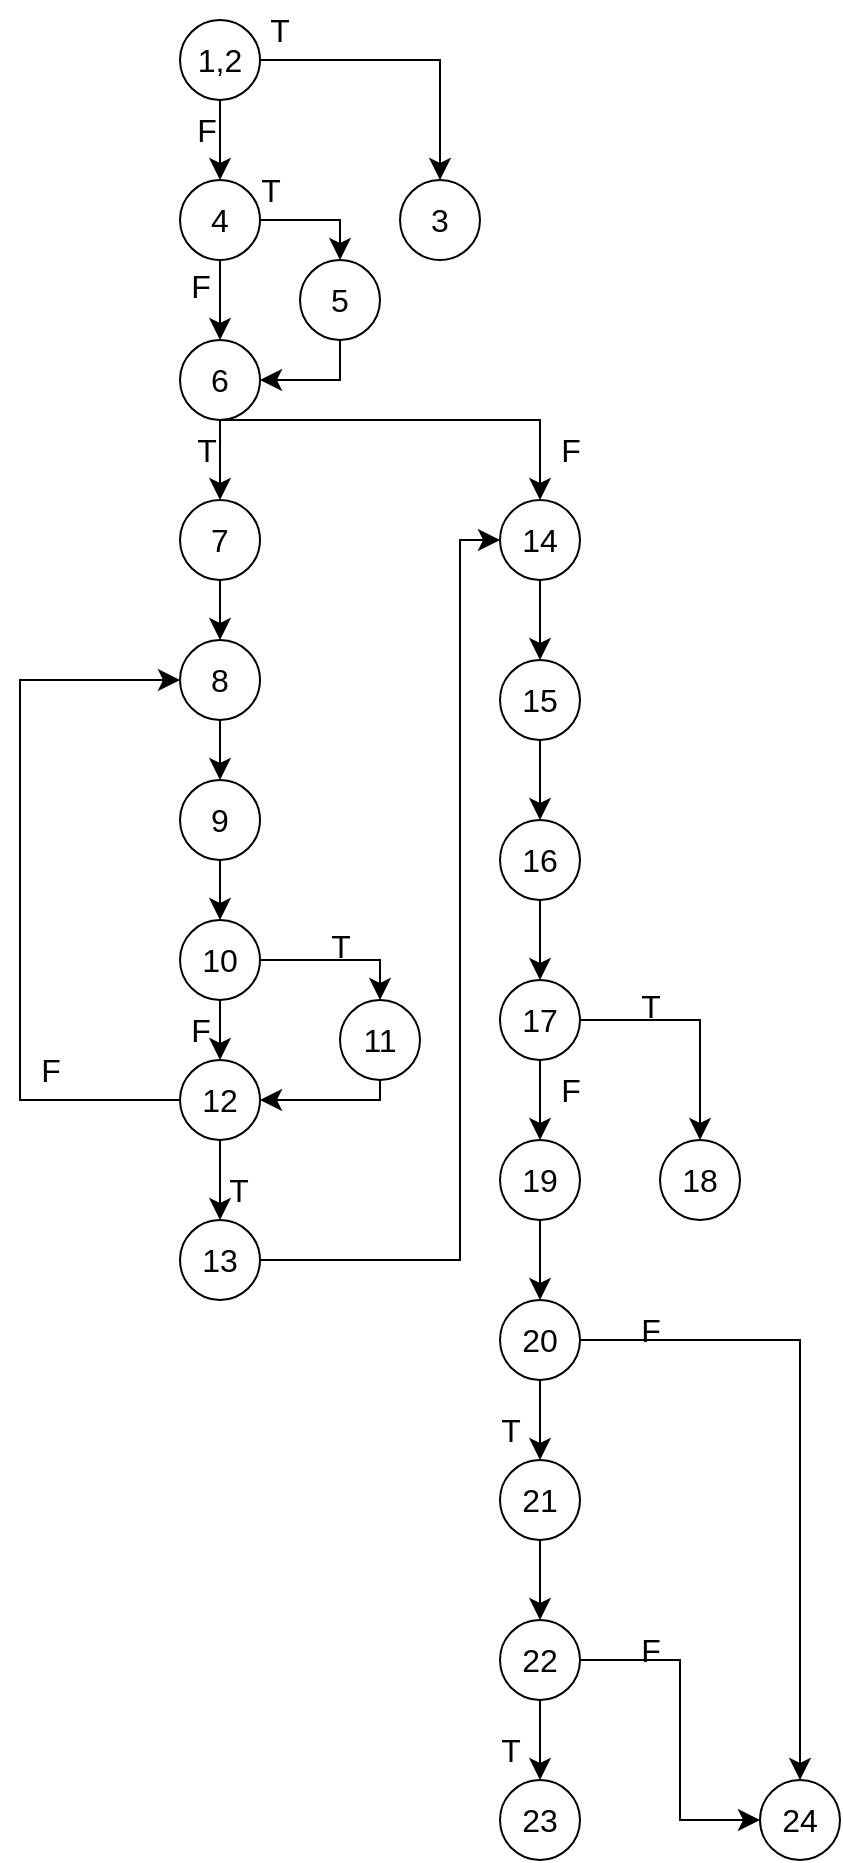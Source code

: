 <mxfile version="21.3.6" type="device">
  <diagram name="Page-1" id="CNwOio5GRXq8v3MvtZJz">
    <mxGraphModel dx="444" dy="720" grid="1" gridSize="10" guides="1" tooltips="1" connect="1" arrows="1" fold="1" page="1" pageScale="1" pageWidth="827" pageHeight="1169" math="0" shadow="0">
      <root>
        <mxCell id="0" />
        <mxCell id="1" parent="0" />
        <mxCell id="NkOKxSfDtnygiUtwnVIV-4" style="edgeStyle=none;rounded=0;orthogonalLoop=1;jettySize=auto;html=1;exitX=1;exitY=0.5;exitDx=0;exitDy=0;entryX=0.5;entryY=0;entryDx=0;entryDy=0;fontSize=12;startSize=8;endSize=8;" edge="1" parent="1" source="NkOKxSfDtnygiUtwnVIV-1" target="NkOKxSfDtnygiUtwnVIV-2">
          <mxGeometry relative="1" as="geometry">
            <Array as="points">
              <mxPoint x="530" y="60" />
            </Array>
          </mxGeometry>
        </mxCell>
        <mxCell id="NkOKxSfDtnygiUtwnVIV-6" style="edgeStyle=none;curved=1;rounded=0;orthogonalLoop=1;jettySize=auto;html=1;exitX=0.5;exitY=1;exitDx=0;exitDy=0;entryX=0.5;entryY=0;entryDx=0;entryDy=0;fontSize=12;startSize=8;endSize=8;" edge="1" parent="1" source="NkOKxSfDtnygiUtwnVIV-1" target="NkOKxSfDtnygiUtwnVIV-5">
          <mxGeometry relative="1" as="geometry" />
        </mxCell>
        <mxCell id="NkOKxSfDtnygiUtwnVIV-1" value="1,2" style="ellipse;whiteSpace=wrap;html=1;aspect=fixed;fontSize=16;" vertex="1" parent="1">
          <mxGeometry x="400" y="40" width="40" height="40" as="geometry" />
        </mxCell>
        <mxCell id="NkOKxSfDtnygiUtwnVIV-2" value="3" style="ellipse;whiteSpace=wrap;html=1;aspect=fixed;fontSize=16;" vertex="1" parent="1">
          <mxGeometry x="510" y="120" width="40" height="40" as="geometry" />
        </mxCell>
        <mxCell id="NkOKxSfDtnygiUtwnVIV-8" style="edgeStyle=none;rounded=0;orthogonalLoop=1;jettySize=auto;html=1;exitX=1;exitY=0.5;exitDx=0;exitDy=0;entryX=0.5;entryY=0;entryDx=0;entryDy=0;fontSize=12;startSize=8;endSize=8;" edge="1" parent="1" source="NkOKxSfDtnygiUtwnVIV-5" target="NkOKxSfDtnygiUtwnVIV-7">
          <mxGeometry relative="1" as="geometry">
            <mxPoint x="460.0" y="140" as="sourcePoint" />
            <Array as="points">
              <mxPoint x="480" y="140" />
            </Array>
          </mxGeometry>
        </mxCell>
        <mxCell id="NkOKxSfDtnygiUtwnVIV-15" style="edgeStyle=none;curved=1;rounded=0;orthogonalLoop=1;jettySize=auto;html=1;exitX=0.5;exitY=1;exitDx=0;exitDy=0;entryX=0.5;entryY=0;entryDx=0;entryDy=0;fontSize=12;startSize=8;endSize=8;" edge="1" parent="1" source="NkOKxSfDtnygiUtwnVIV-5" target="NkOKxSfDtnygiUtwnVIV-14">
          <mxGeometry relative="1" as="geometry" />
        </mxCell>
        <mxCell id="NkOKxSfDtnygiUtwnVIV-5" value="4" style="ellipse;whiteSpace=wrap;html=1;aspect=fixed;fontSize=16;" vertex="1" parent="1">
          <mxGeometry x="400" y="120" width="40" height="40" as="geometry" />
        </mxCell>
        <mxCell id="NkOKxSfDtnygiUtwnVIV-16" style="edgeStyle=none;rounded=0;orthogonalLoop=1;jettySize=auto;html=1;exitX=0.5;exitY=1;exitDx=0;exitDy=0;entryX=1;entryY=0.5;entryDx=0;entryDy=0;fontSize=12;startSize=8;endSize=8;" edge="1" parent="1" source="NkOKxSfDtnygiUtwnVIV-7" target="NkOKxSfDtnygiUtwnVIV-14">
          <mxGeometry relative="1" as="geometry">
            <Array as="points">
              <mxPoint x="480" y="220" />
            </Array>
          </mxGeometry>
        </mxCell>
        <mxCell id="NkOKxSfDtnygiUtwnVIV-7" value="5" style="ellipse;whiteSpace=wrap;html=1;aspect=fixed;fontSize=16;" vertex="1" parent="1">
          <mxGeometry x="460" y="160" width="40" height="40" as="geometry" />
        </mxCell>
        <mxCell id="NkOKxSfDtnygiUtwnVIV-9" value="&lt;div&gt;T&lt;/div&gt;" style="text;html=1;strokeColor=none;fillColor=none;align=center;verticalAlign=middle;whiteSpace=wrap;rounded=0;fontSize=16;" vertex="1" parent="1">
          <mxGeometry x="420" y="30" width="60" height="30" as="geometry" />
        </mxCell>
        <mxCell id="NkOKxSfDtnygiUtwnVIV-10" value="F" style="text;html=1;align=center;verticalAlign=middle;resizable=0;points=[];autosize=1;strokeColor=none;fillColor=none;fontSize=16;" vertex="1" parent="1">
          <mxGeometry x="398" y="80" width="30" height="30" as="geometry" />
        </mxCell>
        <mxCell id="NkOKxSfDtnygiUtwnVIV-11" value="&lt;div&gt;T&lt;/div&gt;" style="text;html=1;align=center;verticalAlign=middle;resizable=0;points=[];autosize=1;strokeColor=none;fillColor=none;fontSize=16;" vertex="1" parent="1">
          <mxGeometry x="430" y="110" width="30" height="30" as="geometry" />
        </mxCell>
        <mxCell id="NkOKxSfDtnygiUtwnVIV-19" style="edgeStyle=none;rounded=0;orthogonalLoop=1;jettySize=auto;html=1;exitX=0.5;exitY=1;exitDx=0;exitDy=0;entryX=0.5;entryY=0;entryDx=0;entryDy=0;fontSize=12;startSize=8;endSize=8;" edge="1" parent="1" source="NkOKxSfDtnygiUtwnVIV-14" target="NkOKxSfDtnygiUtwnVIV-18">
          <mxGeometry relative="1" as="geometry">
            <Array as="points">
              <mxPoint x="580" y="240" />
            </Array>
          </mxGeometry>
        </mxCell>
        <mxCell id="NkOKxSfDtnygiUtwnVIV-22" style="edgeStyle=none;curved=1;rounded=0;orthogonalLoop=1;jettySize=auto;html=1;exitX=0.5;exitY=1;exitDx=0;exitDy=0;entryX=0.5;entryY=0;entryDx=0;entryDy=0;fontSize=12;startSize=8;endSize=8;" edge="1" parent="1" source="NkOKxSfDtnygiUtwnVIV-14" target="NkOKxSfDtnygiUtwnVIV-21">
          <mxGeometry relative="1" as="geometry" />
        </mxCell>
        <mxCell id="NkOKxSfDtnygiUtwnVIV-14" value="6" style="ellipse;whiteSpace=wrap;html=1;aspect=fixed;fontSize=16;" vertex="1" parent="1">
          <mxGeometry x="400" y="200" width="40" height="40" as="geometry" />
        </mxCell>
        <mxCell id="NkOKxSfDtnygiUtwnVIV-17" value="&lt;div&gt;F&lt;/div&gt;" style="text;html=1;align=center;verticalAlign=middle;resizable=0;points=[];autosize=1;strokeColor=none;fillColor=none;fontSize=16;" vertex="1" parent="1">
          <mxGeometry x="395" y="158" width="30" height="30" as="geometry" />
        </mxCell>
        <mxCell id="NkOKxSfDtnygiUtwnVIV-50" style="edgeStyle=none;curved=1;rounded=0;orthogonalLoop=1;jettySize=auto;html=1;exitX=0.5;exitY=1;exitDx=0;exitDy=0;entryX=0.5;entryY=0;entryDx=0;entryDy=0;fontSize=12;startSize=8;endSize=8;" edge="1" parent="1" source="NkOKxSfDtnygiUtwnVIV-18" target="NkOKxSfDtnygiUtwnVIV-49">
          <mxGeometry relative="1" as="geometry" />
        </mxCell>
        <mxCell id="NkOKxSfDtnygiUtwnVIV-18" value="14" style="ellipse;whiteSpace=wrap;html=1;aspect=fixed;fontSize=16;" vertex="1" parent="1">
          <mxGeometry x="560" y="280" width="40" height="40" as="geometry" />
        </mxCell>
        <mxCell id="NkOKxSfDtnygiUtwnVIV-20" value="F" style="text;html=1;align=center;verticalAlign=middle;resizable=0;points=[];autosize=1;strokeColor=none;fillColor=none;fontSize=16;" vertex="1" parent="1">
          <mxGeometry x="580" y="240" width="30" height="30" as="geometry" />
        </mxCell>
        <mxCell id="NkOKxSfDtnygiUtwnVIV-25" style="edgeStyle=none;curved=1;rounded=0;orthogonalLoop=1;jettySize=auto;html=1;exitX=0.5;exitY=1;exitDx=0;exitDy=0;entryX=0.5;entryY=0;entryDx=0;entryDy=0;fontSize=12;startSize=8;endSize=8;" edge="1" parent="1" source="NkOKxSfDtnygiUtwnVIV-21" target="NkOKxSfDtnygiUtwnVIV-24">
          <mxGeometry relative="1" as="geometry" />
        </mxCell>
        <mxCell id="NkOKxSfDtnygiUtwnVIV-21" value="7" style="ellipse;whiteSpace=wrap;html=1;aspect=fixed;fontSize=16;" vertex="1" parent="1">
          <mxGeometry x="400" y="280" width="40" height="40" as="geometry" />
        </mxCell>
        <mxCell id="NkOKxSfDtnygiUtwnVIV-23" value="T" style="text;html=1;align=center;verticalAlign=middle;resizable=0;points=[];autosize=1;strokeColor=none;fillColor=none;fontSize=16;" vertex="1" parent="1">
          <mxGeometry x="398" y="240" width="30" height="30" as="geometry" />
        </mxCell>
        <mxCell id="NkOKxSfDtnygiUtwnVIV-27" style="edgeStyle=none;curved=1;rounded=0;orthogonalLoop=1;jettySize=auto;html=1;exitX=0.5;exitY=1;exitDx=0;exitDy=0;entryX=0.5;entryY=0;entryDx=0;entryDy=0;fontSize=12;startSize=8;endSize=8;" edge="1" parent="1" source="NkOKxSfDtnygiUtwnVIV-24" target="NkOKxSfDtnygiUtwnVIV-26">
          <mxGeometry relative="1" as="geometry" />
        </mxCell>
        <mxCell id="NkOKxSfDtnygiUtwnVIV-24" value="8" style="ellipse;whiteSpace=wrap;html=1;aspect=fixed;fontSize=16;" vertex="1" parent="1">
          <mxGeometry x="400" y="350" width="40" height="40" as="geometry" />
        </mxCell>
        <mxCell id="NkOKxSfDtnygiUtwnVIV-29" style="edgeStyle=none;curved=1;rounded=0;orthogonalLoop=1;jettySize=auto;html=1;exitX=0.5;exitY=1;exitDx=0;exitDy=0;entryX=0.5;entryY=0;entryDx=0;entryDy=0;fontSize=12;startSize=8;endSize=8;" edge="1" parent="1" source="NkOKxSfDtnygiUtwnVIV-26" target="NkOKxSfDtnygiUtwnVIV-28">
          <mxGeometry relative="1" as="geometry" />
        </mxCell>
        <mxCell id="NkOKxSfDtnygiUtwnVIV-26" value="9" style="ellipse;whiteSpace=wrap;html=1;aspect=fixed;fontSize=16;" vertex="1" parent="1">
          <mxGeometry x="400" y="420" width="40" height="40" as="geometry" />
        </mxCell>
        <mxCell id="NkOKxSfDtnygiUtwnVIV-32" style="edgeStyle=none;rounded=0;orthogonalLoop=1;jettySize=auto;html=1;exitX=1;exitY=0.5;exitDx=0;exitDy=0;entryX=0.5;entryY=0;entryDx=0;entryDy=0;fontSize=12;startSize=8;endSize=8;" edge="1" parent="1" source="NkOKxSfDtnygiUtwnVIV-28" target="NkOKxSfDtnygiUtwnVIV-31">
          <mxGeometry relative="1" as="geometry">
            <Array as="points">
              <mxPoint x="500" y="510" />
            </Array>
          </mxGeometry>
        </mxCell>
        <mxCell id="NkOKxSfDtnygiUtwnVIV-35" style="edgeStyle=none;curved=1;rounded=0;orthogonalLoop=1;jettySize=auto;html=1;exitX=0.5;exitY=1;exitDx=0;exitDy=0;entryX=0.5;entryY=0;entryDx=0;entryDy=0;fontSize=12;startSize=8;endSize=8;" edge="1" parent="1" source="NkOKxSfDtnygiUtwnVIV-28" target="NkOKxSfDtnygiUtwnVIV-30">
          <mxGeometry relative="1" as="geometry" />
        </mxCell>
        <mxCell id="NkOKxSfDtnygiUtwnVIV-28" value="10" style="ellipse;whiteSpace=wrap;html=1;aspect=fixed;fontSize=16;" vertex="1" parent="1">
          <mxGeometry x="400" y="490" width="40" height="40" as="geometry" />
        </mxCell>
        <mxCell id="NkOKxSfDtnygiUtwnVIV-45" style="edgeStyle=none;rounded=0;orthogonalLoop=1;jettySize=auto;html=1;exitX=0;exitY=0.5;exitDx=0;exitDy=0;entryX=0;entryY=0.5;entryDx=0;entryDy=0;fontSize=12;startSize=8;endSize=8;" edge="1" parent="1" source="NkOKxSfDtnygiUtwnVIV-30" target="NkOKxSfDtnygiUtwnVIV-24">
          <mxGeometry relative="1" as="geometry">
            <Array as="points">
              <mxPoint x="320" y="580" />
              <mxPoint x="320" y="370" />
            </Array>
          </mxGeometry>
        </mxCell>
        <mxCell id="NkOKxSfDtnygiUtwnVIV-46" style="edgeStyle=none;curved=1;rounded=0;orthogonalLoop=1;jettySize=auto;html=1;exitX=0.5;exitY=1;exitDx=0;exitDy=0;entryX=0.5;entryY=0;entryDx=0;entryDy=0;fontSize=12;startSize=8;endSize=8;" edge="1" parent="1" source="NkOKxSfDtnygiUtwnVIV-30" target="NkOKxSfDtnygiUtwnVIV-38">
          <mxGeometry relative="1" as="geometry" />
        </mxCell>
        <mxCell id="NkOKxSfDtnygiUtwnVIV-30" value="12" style="ellipse;whiteSpace=wrap;html=1;aspect=fixed;fontSize=16;" vertex="1" parent="1">
          <mxGeometry x="400" y="560" width="40" height="40" as="geometry" />
        </mxCell>
        <mxCell id="NkOKxSfDtnygiUtwnVIV-34" style="edgeStyle=none;rounded=0;orthogonalLoop=1;jettySize=auto;html=1;exitX=0.5;exitY=1;exitDx=0;exitDy=0;entryX=1;entryY=0.5;entryDx=0;entryDy=0;fontSize=12;startSize=8;endSize=8;" edge="1" parent="1" source="NkOKxSfDtnygiUtwnVIV-31" target="NkOKxSfDtnygiUtwnVIV-30">
          <mxGeometry relative="1" as="geometry">
            <Array as="points">
              <mxPoint x="500" y="580" />
            </Array>
          </mxGeometry>
        </mxCell>
        <mxCell id="NkOKxSfDtnygiUtwnVIV-31" value="11" style="ellipse;whiteSpace=wrap;html=1;aspect=fixed;fontSize=16;" vertex="1" parent="1">
          <mxGeometry x="480" y="530" width="40" height="40" as="geometry" />
        </mxCell>
        <mxCell id="NkOKxSfDtnygiUtwnVIV-33" value="&lt;div&gt;T&lt;/div&gt;" style="text;html=1;align=center;verticalAlign=middle;resizable=0;points=[];autosize=1;strokeColor=none;fillColor=none;fontSize=16;" vertex="1" parent="1">
          <mxGeometry x="465" y="488" width="30" height="30" as="geometry" />
        </mxCell>
        <mxCell id="NkOKxSfDtnygiUtwnVIV-36" value="F" style="text;html=1;align=center;verticalAlign=middle;resizable=0;points=[];autosize=1;strokeColor=none;fillColor=none;fontSize=16;" vertex="1" parent="1">
          <mxGeometry x="395" y="530" width="30" height="30" as="geometry" />
        </mxCell>
        <mxCell id="NkOKxSfDtnygiUtwnVIV-48" style="edgeStyle=none;rounded=0;orthogonalLoop=1;jettySize=auto;html=1;exitX=1;exitY=0.5;exitDx=0;exitDy=0;entryX=0;entryY=0.5;entryDx=0;entryDy=0;fontSize=12;startSize=8;endSize=8;" edge="1" parent="1" source="NkOKxSfDtnygiUtwnVIV-38" target="NkOKxSfDtnygiUtwnVIV-18">
          <mxGeometry relative="1" as="geometry">
            <Array as="points">
              <mxPoint x="540" y="660" />
              <mxPoint x="540" y="300" />
            </Array>
          </mxGeometry>
        </mxCell>
        <mxCell id="NkOKxSfDtnygiUtwnVIV-38" value="13" style="ellipse;whiteSpace=wrap;html=1;aspect=fixed;fontSize=16;" vertex="1" parent="1">
          <mxGeometry x="400" y="640" width="40" height="40" as="geometry" />
        </mxCell>
        <mxCell id="NkOKxSfDtnygiUtwnVIV-43" value="&lt;div&gt;T&lt;/div&gt;&lt;div&gt;&lt;br&gt;&lt;/div&gt;" style="text;html=1;align=center;verticalAlign=middle;resizable=0;points=[];autosize=1;strokeColor=none;fillColor=none;fontSize=16;" vertex="1" parent="1">
          <mxGeometry x="414" y="610" width="30" height="50" as="geometry" />
        </mxCell>
        <mxCell id="NkOKxSfDtnygiUtwnVIV-47" value="F" style="text;html=1;align=center;verticalAlign=middle;resizable=0;points=[];autosize=1;strokeColor=none;fillColor=none;fontSize=16;" vertex="1" parent="1">
          <mxGeometry x="320" y="550" width="30" height="30" as="geometry" />
        </mxCell>
        <mxCell id="NkOKxSfDtnygiUtwnVIV-52" style="edgeStyle=none;curved=1;rounded=0;orthogonalLoop=1;jettySize=auto;html=1;exitX=0.5;exitY=1;exitDx=0;exitDy=0;entryX=0.5;entryY=0;entryDx=0;entryDy=0;fontSize=12;startSize=8;endSize=8;" edge="1" parent="1" source="NkOKxSfDtnygiUtwnVIV-49" target="NkOKxSfDtnygiUtwnVIV-51">
          <mxGeometry relative="1" as="geometry" />
        </mxCell>
        <mxCell id="NkOKxSfDtnygiUtwnVIV-49" value="15" style="ellipse;whiteSpace=wrap;html=1;aspect=fixed;fontSize=16;" vertex="1" parent="1">
          <mxGeometry x="560" y="360" width="40" height="40" as="geometry" />
        </mxCell>
        <mxCell id="NkOKxSfDtnygiUtwnVIV-54" style="edgeStyle=none;curved=1;rounded=0;orthogonalLoop=1;jettySize=auto;html=1;exitX=0.5;exitY=1;exitDx=0;exitDy=0;entryX=0.5;entryY=0;entryDx=0;entryDy=0;fontSize=12;startSize=8;endSize=8;" edge="1" parent="1" source="NkOKxSfDtnygiUtwnVIV-51" target="NkOKxSfDtnygiUtwnVIV-53">
          <mxGeometry relative="1" as="geometry" />
        </mxCell>
        <mxCell id="NkOKxSfDtnygiUtwnVIV-51" value="16" style="ellipse;whiteSpace=wrap;html=1;aspect=fixed;fontSize=16;" vertex="1" parent="1">
          <mxGeometry x="560" y="440" width="40" height="40" as="geometry" />
        </mxCell>
        <mxCell id="NkOKxSfDtnygiUtwnVIV-57" style="edgeStyle=none;curved=1;rounded=0;orthogonalLoop=1;jettySize=auto;html=1;exitX=0.5;exitY=1;exitDx=0;exitDy=0;fontSize=12;startSize=8;endSize=8;" edge="1" parent="1" source="NkOKxSfDtnygiUtwnVIV-53" target="NkOKxSfDtnygiUtwnVIV-55">
          <mxGeometry relative="1" as="geometry" />
        </mxCell>
        <mxCell id="NkOKxSfDtnygiUtwnVIV-58" style="edgeStyle=none;rounded=0;orthogonalLoop=1;jettySize=auto;html=1;exitX=1;exitY=0.5;exitDx=0;exitDy=0;entryX=0.5;entryY=0;entryDx=0;entryDy=0;fontSize=12;startSize=8;endSize=8;" edge="1" parent="1" source="NkOKxSfDtnygiUtwnVIV-53" target="NkOKxSfDtnygiUtwnVIV-56">
          <mxGeometry relative="1" as="geometry">
            <Array as="points">
              <mxPoint x="660" y="540" />
            </Array>
          </mxGeometry>
        </mxCell>
        <mxCell id="NkOKxSfDtnygiUtwnVIV-53" value="17" style="ellipse;whiteSpace=wrap;html=1;aspect=fixed;fontSize=16;" vertex="1" parent="1">
          <mxGeometry x="560" y="520" width="40" height="40" as="geometry" />
        </mxCell>
        <mxCell id="NkOKxSfDtnygiUtwnVIV-62" style="edgeStyle=none;curved=1;rounded=0;orthogonalLoop=1;jettySize=auto;html=1;exitX=0.5;exitY=1;exitDx=0;exitDy=0;entryX=0.5;entryY=0;entryDx=0;entryDy=0;fontSize=12;startSize=8;endSize=8;" edge="1" parent="1" source="NkOKxSfDtnygiUtwnVIV-55" target="NkOKxSfDtnygiUtwnVIV-61">
          <mxGeometry relative="1" as="geometry" />
        </mxCell>
        <mxCell id="NkOKxSfDtnygiUtwnVIV-55" value="19" style="ellipse;whiteSpace=wrap;html=1;aspect=fixed;fontSize=16;" vertex="1" parent="1">
          <mxGeometry x="560" y="600" width="40" height="40" as="geometry" />
        </mxCell>
        <mxCell id="NkOKxSfDtnygiUtwnVIV-56" value="18" style="ellipse;whiteSpace=wrap;html=1;aspect=fixed;fontSize=16;" vertex="1" parent="1">
          <mxGeometry x="640" y="600" width="40" height="40" as="geometry" />
        </mxCell>
        <mxCell id="NkOKxSfDtnygiUtwnVIV-59" value="&lt;div&gt;T&lt;/div&gt;" style="text;html=1;align=center;verticalAlign=middle;resizable=0;points=[];autosize=1;strokeColor=none;fillColor=none;fontSize=16;" vertex="1" parent="1">
          <mxGeometry x="620" y="518" width="30" height="30" as="geometry" />
        </mxCell>
        <mxCell id="NkOKxSfDtnygiUtwnVIV-60" value="F" style="text;html=1;align=center;verticalAlign=middle;resizable=0;points=[];autosize=1;strokeColor=none;fillColor=none;fontSize=16;" vertex="1" parent="1">
          <mxGeometry x="580" y="560" width="30" height="30" as="geometry" />
        </mxCell>
        <mxCell id="NkOKxSfDtnygiUtwnVIV-64" style="edgeStyle=none;curved=1;rounded=0;orthogonalLoop=1;jettySize=auto;html=1;exitX=0.5;exitY=1;exitDx=0;exitDy=0;entryX=0.5;entryY=0;entryDx=0;entryDy=0;fontSize=12;startSize=8;endSize=8;" edge="1" parent="1" source="NkOKxSfDtnygiUtwnVIV-61" target="NkOKxSfDtnygiUtwnVIV-63">
          <mxGeometry relative="1" as="geometry" />
        </mxCell>
        <mxCell id="NkOKxSfDtnygiUtwnVIV-67" style="edgeStyle=none;rounded=0;orthogonalLoop=1;jettySize=auto;html=1;exitX=1;exitY=0.5;exitDx=0;exitDy=0;entryX=0.5;entryY=0;entryDx=0;entryDy=0;fontSize=12;startSize=8;endSize=8;" edge="1" parent="1" source="NkOKxSfDtnygiUtwnVIV-61" target="NkOKxSfDtnygiUtwnVIV-66">
          <mxGeometry relative="1" as="geometry">
            <Array as="points">
              <mxPoint x="710" y="700" />
            </Array>
          </mxGeometry>
        </mxCell>
        <mxCell id="NkOKxSfDtnygiUtwnVIV-61" value="20" style="ellipse;whiteSpace=wrap;html=1;aspect=fixed;fontSize=16;" vertex="1" parent="1">
          <mxGeometry x="560" y="680" width="40" height="40" as="geometry" />
        </mxCell>
        <mxCell id="NkOKxSfDtnygiUtwnVIV-70" style="edgeStyle=none;curved=1;rounded=0;orthogonalLoop=1;jettySize=auto;html=1;exitX=0.5;exitY=1;exitDx=0;exitDy=0;entryX=0.5;entryY=0;entryDx=0;entryDy=0;fontSize=12;startSize=8;endSize=8;" edge="1" parent="1" source="NkOKxSfDtnygiUtwnVIV-63" target="NkOKxSfDtnygiUtwnVIV-69">
          <mxGeometry relative="1" as="geometry" />
        </mxCell>
        <mxCell id="NkOKxSfDtnygiUtwnVIV-63" value="21" style="ellipse;whiteSpace=wrap;html=1;aspect=fixed;fontSize=16;" vertex="1" parent="1">
          <mxGeometry x="560" y="760" width="40" height="40" as="geometry" />
        </mxCell>
        <mxCell id="NkOKxSfDtnygiUtwnVIV-65" value="T" style="text;html=1;align=center;verticalAlign=middle;resizable=0;points=[];autosize=1;strokeColor=none;fillColor=none;fontSize=16;" vertex="1" parent="1">
          <mxGeometry x="550" y="730" width="30" height="30" as="geometry" />
        </mxCell>
        <mxCell id="NkOKxSfDtnygiUtwnVIV-66" value="24" style="ellipse;whiteSpace=wrap;html=1;aspect=fixed;fontSize=16;" vertex="1" parent="1">
          <mxGeometry x="690" y="920" width="40" height="40" as="geometry" />
        </mxCell>
        <mxCell id="NkOKxSfDtnygiUtwnVIV-68" value="F" style="text;html=1;align=center;verticalAlign=middle;resizable=0;points=[];autosize=1;strokeColor=none;fillColor=none;fontSize=16;" vertex="1" parent="1">
          <mxGeometry x="620" y="680" width="30" height="30" as="geometry" />
        </mxCell>
        <mxCell id="NkOKxSfDtnygiUtwnVIV-72" style="edgeStyle=none;curved=1;rounded=0;orthogonalLoop=1;jettySize=auto;html=1;exitX=0.5;exitY=1;exitDx=0;exitDy=0;entryX=0.5;entryY=0;entryDx=0;entryDy=0;fontSize=12;startSize=8;endSize=8;" edge="1" parent="1" source="NkOKxSfDtnygiUtwnVIV-69" target="NkOKxSfDtnygiUtwnVIV-71">
          <mxGeometry relative="1" as="geometry" />
        </mxCell>
        <mxCell id="NkOKxSfDtnygiUtwnVIV-75" style="edgeStyle=none;rounded=0;orthogonalLoop=1;jettySize=auto;html=1;exitX=1;exitY=0.5;exitDx=0;exitDy=0;entryX=0;entryY=0.5;entryDx=0;entryDy=0;fontSize=12;startSize=8;endSize=8;" edge="1" parent="1" source="NkOKxSfDtnygiUtwnVIV-69" target="NkOKxSfDtnygiUtwnVIV-66">
          <mxGeometry relative="1" as="geometry">
            <Array as="points">
              <mxPoint x="650" y="860" />
              <mxPoint x="650" y="940" />
            </Array>
          </mxGeometry>
        </mxCell>
        <mxCell id="NkOKxSfDtnygiUtwnVIV-69" value="22" style="ellipse;whiteSpace=wrap;html=1;aspect=fixed;fontSize=16;" vertex="1" parent="1">
          <mxGeometry x="560" y="840" width="40" height="40" as="geometry" />
        </mxCell>
        <mxCell id="NkOKxSfDtnygiUtwnVIV-71" value="23" style="ellipse;whiteSpace=wrap;html=1;aspect=fixed;fontSize=16;" vertex="1" parent="1">
          <mxGeometry x="560" y="920" width="40" height="40" as="geometry" />
        </mxCell>
        <mxCell id="NkOKxSfDtnygiUtwnVIV-73" value="T" style="text;html=1;align=center;verticalAlign=middle;resizable=0;points=[];autosize=1;strokeColor=none;fillColor=none;fontSize=16;" vertex="1" parent="1">
          <mxGeometry x="550" y="890" width="30" height="30" as="geometry" />
        </mxCell>
        <mxCell id="NkOKxSfDtnygiUtwnVIV-76" value="F" style="text;html=1;align=center;verticalAlign=middle;resizable=0;points=[];autosize=1;strokeColor=none;fillColor=none;fontSize=16;" vertex="1" parent="1">
          <mxGeometry x="620" y="840" width="30" height="30" as="geometry" />
        </mxCell>
      </root>
    </mxGraphModel>
  </diagram>
</mxfile>
